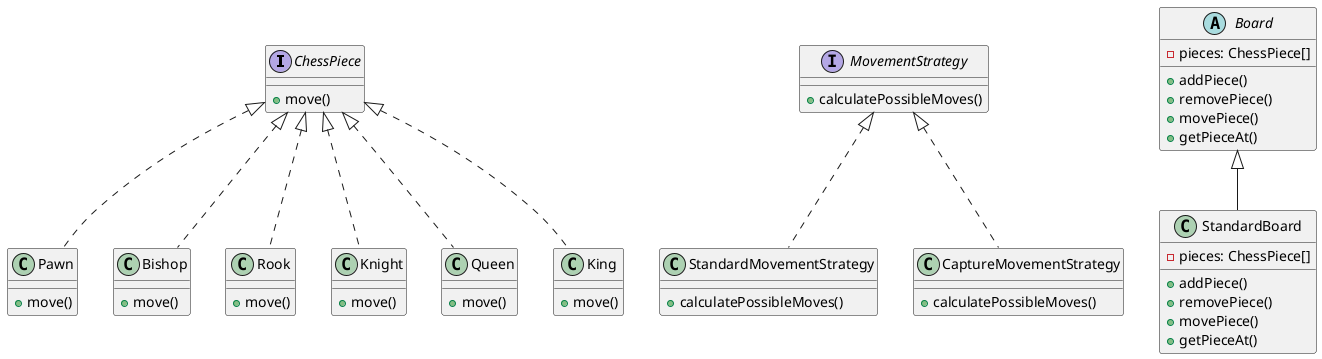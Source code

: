 @startuml

interface ChessPiece {
    + move()
}

class Pawn {
    + move()
}

class Bishop {
    + move()
}

class Rook {
    + move()
}

class Knight {
    + move()
}

class Queen {
    + move()
}

class King {
    + move()
}

interface MovementStrategy {
    + calculatePossibleMoves()
}

class StandardMovementStrategy {
    + calculatePossibleMoves()
}

class CaptureMovementStrategy {
    + calculatePossibleMoves()
}

abstract class Board {
    - pieces: ChessPiece[]
    + addPiece()
    + removePiece()
    + movePiece()
    + getPieceAt()
}

class StandardBoard {
    - pieces: ChessPiece[]
    + addPiece()
    + removePiece()
    + movePiece()
    + getPieceAt()
}

ChessPiece <|.. Pawn
ChessPiece <|.. Bishop
ChessPiece <|.. Rook
ChessPiece <|.. Knight
ChessPiece <|.. Queen
ChessPiece <|.. King

MovementStrategy <|.. StandardMovementStrategy
MovementStrategy <|.. CaptureMovementStrategy

Board <|-- StandardBoard


@enduml
